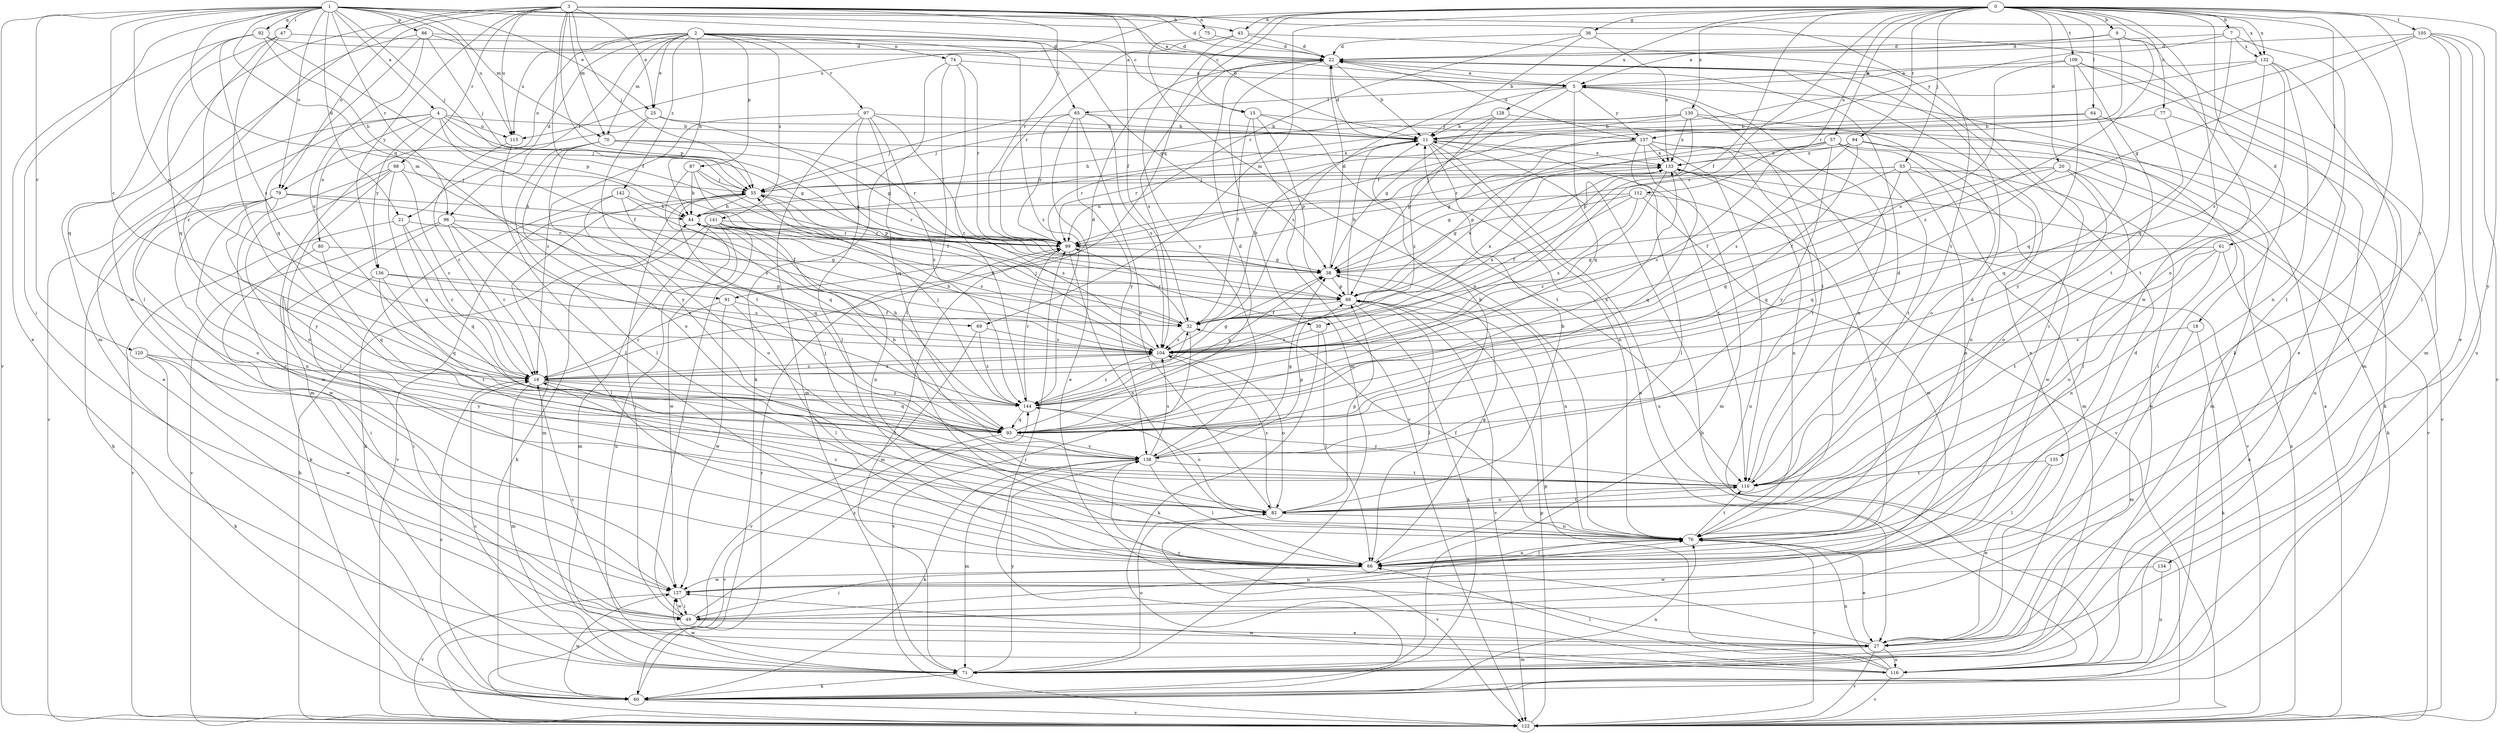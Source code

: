 strict digraph  {
0;
1;
2;
3;
4;
5;
7;
9;
11;
15;
16;
18;
20;
21;
22;
25;
27;
30;
32;
36;
38;
43;
44;
47;
49;
53;
55;
57;
60;
61;
64;
65;
66;
69;
70;
71;
74;
75;
76;
77;
79;
80;
82;
86;
87;
88;
91;
92;
93;
94;
96;
97;
98;
99;
104;
105;
109;
110;
112;
115;
116;
120;
122;
127;
128;
130;
132;
133;
134;
135;
136;
137;
138;
141;
142;
144;
0 -> 7  [label=b];
0 -> 9  [label=b];
0 -> 15  [label=c];
0 -> 18  [label=d];
0 -> 20  [label=d];
0 -> 30  [label=f];
0 -> 36  [label=g];
0 -> 43  [label=h];
0 -> 53  [label=j];
0 -> 57  [label=k];
0 -> 60  [label=k];
0 -> 61  [label=l];
0 -> 64  [label=l];
0 -> 69  [label=m];
0 -> 77  [label=o];
0 -> 91  [label=q];
0 -> 94  [label=r];
0 -> 104  [label=s];
0 -> 105  [label=t];
0 -> 109  [label=t];
0 -> 112  [label=u];
0 -> 115  [label=u];
0 -> 127  [label=w];
0 -> 128  [label=x];
0 -> 130  [label=x];
0 -> 132  [label=x];
0 -> 134  [label=y];
0 -> 135  [label=y];
1 -> 4  [label=a];
1 -> 5  [label=a];
1 -> 15  [label=c];
1 -> 16  [label=c];
1 -> 21  [label=d];
1 -> 25  [label=e];
1 -> 43  [label=h];
1 -> 47  [label=i];
1 -> 49  [label=i];
1 -> 55  [label=j];
1 -> 69  [label=m];
1 -> 70  [label=m];
1 -> 79  [label=o];
1 -> 86  [label=p];
1 -> 91  [label=q];
1 -> 92  [label=q];
1 -> 96  [label=r];
1 -> 104  [label=s];
1 -> 115  [label=u];
1 -> 120  [label=v];
1 -> 122  [label=v];
1 -> 132  [label=x];
2 -> 21  [label=d];
2 -> 25  [label=e];
2 -> 38  [label=g];
2 -> 44  [label=h];
2 -> 65  [label=l];
2 -> 70  [label=m];
2 -> 74  [label=n];
2 -> 79  [label=o];
2 -> 87  [label=p];
2 -> 96  [label=r];
2 -> 97  [label=r];
2 -> 115  [label=u];
2 -> 141  [label=z];
2 -> 142  [label=z];
2 -> 144  [label=z];
3 -> 11  [label=b];
3 -> 22  [label=d];
3 -> 25  [label=e];
3 -> 30  [label=f];
3 -> 32  [label=f];
3 -> 55  [label=j];
3 -> 70  [label=m];
3 -> 71  [label=m];
3 -> 75  [label=n];
3 -> 79  [label=o];
3 -> 88  [label=p];
3 -> 98  [label=r];
3 -> 99  [label=r];
3 -> 110  [label=t];
3 -> 115  [label=u];
3 -> 127  [label=w];
3 -> 136  [label=y];
4 -> 11  [label=b];
4 -> 27  [label=e];
4 -> 32  [label=f];
4 -> 38  [label=g];
4 -> 55  [label=j];
4 -> 80  [label=o];
4 -> 115  [label=u];
4 -> 122  [label=v];
4 -> 136  [label=y];
5 -> 65  [label=l];
5 -> 76  [label=n];
5 -> 93  [label=q];
5 -> 104  [label=s];
5 -> 110  [label=t];
5 -> 137  [label=y];
5 -> 144  [label=z];
7 -> 22  [label=d];
7 -> 66  [label=l];
7 -> 93  [label=q];
7 -> 132  [label=x];
7 -> 137  [label=y];
9 -> 5  [label=a];
9 -> 22  [label=d];
9 -> 71  [label=m];
9 -> 99  [label=r];
9 -> 144  [label=z];
11 -> 22  [label=d];
11 -> 27  [label=e];
11 -> 76  [label=n];
11 -> 99  [label=r];
11 -> 110  [label=t];
11 -> 116  [label=u];
11 -> 133  [label=x];
15 -> 32  [label=f];
15 -> 88  [label=p];
15 -> 110  [label=t];
15 -> 122  [label=v];
15 -> 137  [label=y];
16 -> 22  [label=d];
16 -> 38  [label=g];
16 -> 71  [label=m];
16 -> 93  [label=q];
16 -> 104  [label=s];
16 -> 110  [label=t];
16 -> 144  [label=z];
18 -> 60  [label=k];
18 -> 71  [label=m];
18 -> 104  [label=s];
20 -> 32  [label=f];
20 -> 55  [label=j];
20 -> 60  [label=k];
20 -> 66  [label=l];
20 -> 82  [label=o];
20 -> 93  [label=q];
21 -> 16  [label=c];
21 -> 93  [label=q];
21 -> 99  [label=r];
21 -> 122  [label=v];
22 -> 5  [label=a];
22 -> 11  [label=b];
22 -> 27  [label=e];
22 -> 71  [label=m];
22 -> 104  [label=s];
25 -> 11  [label=b];
25 -> 38  [label=g];
25 -> 71  [label=m];
25 -> 110  [label=t];
27 -> 22  [label=d];
27 -> 71  [label=m];
27 -> 116  [label=u];
27 -> 122  [label=v];
27 -> 138  [label=y];
30 -> 60  [label=k];
30 -> 66  [label=l];
30 -> 104  [label=s];
32 -> 11  [label=b];
32 -> 44  [label=h];
32 -> 99  [label=r];
32 -> 104  [label=s];
32 -> 122  [label=v];
32 -> 133  [label=x];
36 -> 11  [label=b];
36 -> 22  [label=d];
36 -> 82  [label=o];
36 -> 99  [label=r];
36 -> 133  [label=x];
38 -> 22  [label=d];
38 -> 76  [label=n];
38 -> 88  [label=p];
43 -> 22  [label=d];
43 -> 49  [label=i];
43 -> 99  [label=r];
43 -> 138  [label=y];
44 -> 99  [label=r];
44 -> 127  [label=w];
47 -> 16  [label=c];
47 -> 22  [label=d];
47 -> 93  [label=q];
47 -> 144  [label=z];
49 -> 16  [label=c];
49 -> 27  [label=e];
49 -> 55  [label=j];
49 -> 76  [label=n];
49 -> 127  [label=w];
49 -> 144  [label=z];
53 -> 27  [label=e];
53 -> 32  [label=f];
53 -> 38  [label=g];
53 -> 55  [label=j];
53 -> 76  [label=n];
53 -> 93  [label=q];
53 -> 127  [label=w];
55 -> 44  [label=h];
55 -> 71  [label=m];
55 -> 99  [label=r];
55 -> 104  [label=s];
55 -> 122  [label=v];
57 -> 16  [label=c];
57 -> 71  [label=m];
57 -> 88  [label=p];
57 -> 110  [label=t];
57 -> 122  [label=v];
57 -> 133  [label=x];
57 -> 138  [label=y];
60 -> 16  [label=c];
60 -> 76  [label=n];
60 -> 99  [label=r];
60 -> 122  [label=v];
60 -> 127  [label=w];
61 -> 38  [label=g];
61 -> 76  [label=n];
61 -> 82  [label=o];
61 -> 110  [label=t];
61 -> 116  [label=u];
64 -> 11  [label=b];
64 -> 93  [label=q];
64 -> 99  [label=r];
64 -> 122  [label=v];
65 -> 11  [label=b];
65 -> 27  [label=e];
65 -> 55  [label=j];
65 -> 82  [label=o];
65 -> 99  [label=r];
65 -> 104  [label=s];
65 -> 138  [label=y];
66 -> 38  [label=g];
66 -> 49  [label=i];
66 -> 76  [label=n];
66 -> 127  [label=w];
69 -> 104  [label=s];
69 -> 122  [label=v];
69 -> 144  [label=z];
70 -> 38  [label=g];
70 -> 66  [label=l];
70 -> 82  [label=o];
70 -> 99  [label=r];
70 -> 133  [label=x];
70 -> 138  [label=y];
71 -> 16  [label=c];
71 -> 60  [label=k];
71 -> 82  [label=o];
71 -> 127  [label=w];
71 -> 138  [label=y];
74 -> 5  [label=a];
74 -> 60  [label=k];
74 -> 66  [label=l];
74 -> 99  [label=r];
74 -> 144  [label=z];
75 -> 22  [label=d];
75 -> 76  [label=n];
76 -> 16  [label=c];
76 -> 22  [label=d];
76 -> 27  [label=e];
76 -> 32  [label=f];
76 -> 66  [label=l];
76 -> 110  [label=t];
76 -> 122  [label=v];
77 -> 11  [label=b];
77 -> 116  [label=u];
77 -> 138  [label=y];
79 -> 44  [label=h];
79 -> 60  [label=k];
79 -> 76  [label=n];
79 -> 82  [label=o];
79 -> 104  [label=s];
79 -> 127  [label=w];
79 -> 138  [label=y];
80 -> 38  [label=g];
80 -> 49  [label=i];
80 -> 93  [label=q];
82 -> 11  [label=b];
82 -> 55  [label=j];
82 -> 76  [label=n];
82 -> 88  [label=p];
82 -> 104  [label=s];
82 -> 110  [label=t];
82 -> 122  [label=v];
86 -> 5  [label=a];
86 -> 16  [label=c];
86 -> 22  [label=d];
86 -> 55  [label=j];
86 -> 66  [label=l];
86 -> 93  [label=q];
87 -> 32  [label=f];
87 -> 44  [label=h];
87 -> 55  [label=j];
87 -> 88  [label=p];
87 -> 93  [label=q];
88 -> 11  [label=b];
88 -> 32  [label=f];
88 -> 60  [label=k];
88 -> 66  [label=l];
88 -> 122  [label=v];
88 -> 133  [label=x];
91 -> 16  [label=c];
91 -> 32  [label=f];
91 -> 66  [label=l];
91 -> 127  [label=w];
92 -> 22  [label=d];
92 -> 27  [label=e];
92 -> 44  [label=h];
92 -> 88  [label=p];
92 -> 93  [label=q];
92 -> 104  [label=s];
93 -> 22  [label=d];
93 -> 122  [label=v];
93 -> 133  [label=x];
93 -> 138  [label=y];
94 -> 71  [label=m];
94 -> 76  [label=n];
94 -> 93  [label=q];
94 -> 99  [label=r];
94 -> 104  [label=s];
94 -> 133  [label=x];
96 -> 16  [label=c];
96 -> 60  [label=k];
96 -> 66  [label=l];
96 -> 99  [label=r];
96 -> 122  [label=v];
96 -> 144  [label=z];
97 -> 11  [label=b];
97 -> 16  [label=c];
97 -> 66  [label=l];
97 -> 71  [label=m];
97 -> 93  [label=q];
97 -> 99  [label=r];
97 -> 144  [label=z];
98 -> 16  [label=c];
98 -> 55  [label=j];
98 -> 66  [label=l];
98 -> 82  [label=o];
98 -> 93  [label=q];
98 -> 127  [label=w];
99 -> 38  [label=g];
99 -> 71  [label=m];
99 -> 76  [label=n];
104 -> 16  [label=c];
104 -> 44  [label=h];
104 -> 55  [label=j];
104 -> 82  [label=o];
104 -> 133  [label=x];
104 -> 144  [label=z];
105 -> 22  [label=d];
105 -> 27  [label=e];
105 -> 38  [label=g];
105 -> 66  [label=l];
105 -> 99  [label=r];
105 -> 116  [label=u];
105 -> 122  [label=v];
109 -> 5  [label=a];
109 -> 27  [label=e];
109 -> 71  [label=m];
109 -> 93  [label=q];
109 -> 104  [label=s];
109 -> 110  [label=t];
110 -> 22  [label=d];
110 -> 82  [label=o];
110 -> 144  [label=z];
112 -> 32  [label=f];
112 -> 38  [label=g];
112 -> 44  [label=h];
112 -> 66  [label=l];
112 -> 104  [label=s];
112 -> 127  [label=w];
115 -> 16  [label=c];
115 -> 66  [label=l];
116 -> 66  [label=l];
116 -> 76  [label=n];
116 -> 88  [label=p];
116 -> 99  [label=r];
116 -> 122  [label=v];
116 -> 127  [label=w];
120 -> 16  [label=c];
120 -> 60  [label=k];
120 -> 127  [label=w];
120 -> 138  [label=y];
122 -> 5  [label=a];
122 -> 11  [label=b];
122 -> 44  [label=h];
122 -> 88  [label=p];
122 -> 133  [label=x];
127 -> 49  [label=i];
127 -> 122  [label=v];
128 -> 11  [label=b];
128 -> 38  [label=g];
128 -> 60  [label=k];
128 -> 88  [label=p];
130 -> 11  [label=b];
130 -> 44  [label=h];
130 -> 49  [label=i];
130 -> 55  [label=j];
130 -> 82  [label=o];
130 -> 88  [label=p];
130 -> 133  [label=x];
132 -> 5  [label=a];
132 -> 44  [label=h];
132 -> 49  [label=i];
132 -> 76  [label=n];
132 -> 104  [label=s];
132 -> 110  [label=t];
133 -> 55  [label=j];
133 -> 76  [label=n];
133 -> 93  [label=q];
133 -> 122  [label=v];
133 -> 144  [label=z];
134 -> 116  [label=u];
134 -> 127  [label=w];
135 -> 27  [label=e];
135 -> 66  [label=l];
135 -> 110  [label=t];
136 -> 49  [label=i];
136 -> 88  [label=p];
136 -> 93  [label=q];
136 -> 104  [label=s];
136 -> 110  [label=t];
137 -> 22  [label=d];
137 -> 38  [label=g];
137 -> 66  [label=l];
137 -> 71  [label=m];
137 -> 99  [label=r];
137 -> 110  [label=t];
137 -> 116  [label=u];
137 -> 122  [label=v];
137 -> 133  [label=x];
138 -> 11  [label=b];
138 -> 38  [label=g];
138 -> 44  [label=h];
138 -> 60  [label=k];
138 -> 66  [label=l];
138 -> 71  [label=m];
138 -> 88  [label=p];
138 -> 104  [label=s];
138 -> 110  [label=t];
141 -> 49  [label=i];
141 -> 60  [label=k];
141 -> 71  [label=m];
141 -> 76  [label=n];
141 -> 99  [label=r];
141 -> 104  [label=s];
141 -> 116  [label=u];
142 -> 32  [label=f];
142 -> 44  [label=h];
142 -> 60  [label=k];
142 -> 82  [label=o];
142 -> 93  [label=q];
144 -> 32  [label=f];
144 -> 38  [label=g];
144 -> 44  [label=h];
144 -> 55  [label=j];
144 -> 82  [label=o];
144 -> 93  [label=q];
144 -> 99  [label=r];
}

